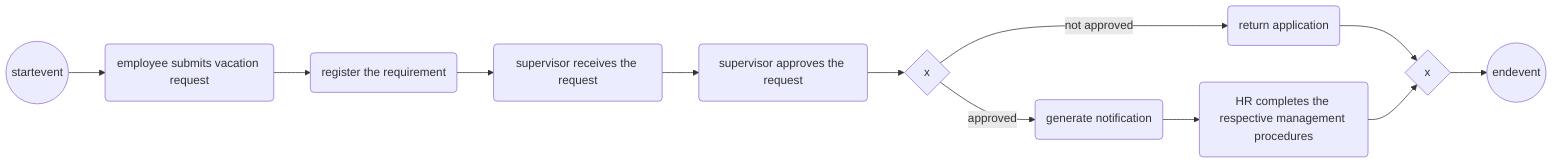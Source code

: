 flowchart LR
0:startevent:((startevent))-->1:task:(employee submits vacation request)
1:task:-->2:task:(register the requirement)
2:task:-->3:task:(supervisor receives the request)
3:task:-->4:task:(supervisor approves the request)
4:task:-->5:exclusivegateway:{x}
5:exclusivegateway:-->|not approved|6:task:(return application)
5:exclusivegateway:-->|approved|8:task:(generate notification)
6:task:-->7:exclusivegateway:{x}
8:task:-->9:task:(HR completes the respective management procedures)
9:task:-->7:exclusivegateway:
7:exclusivegateway:-->10:endevent:((endevent))